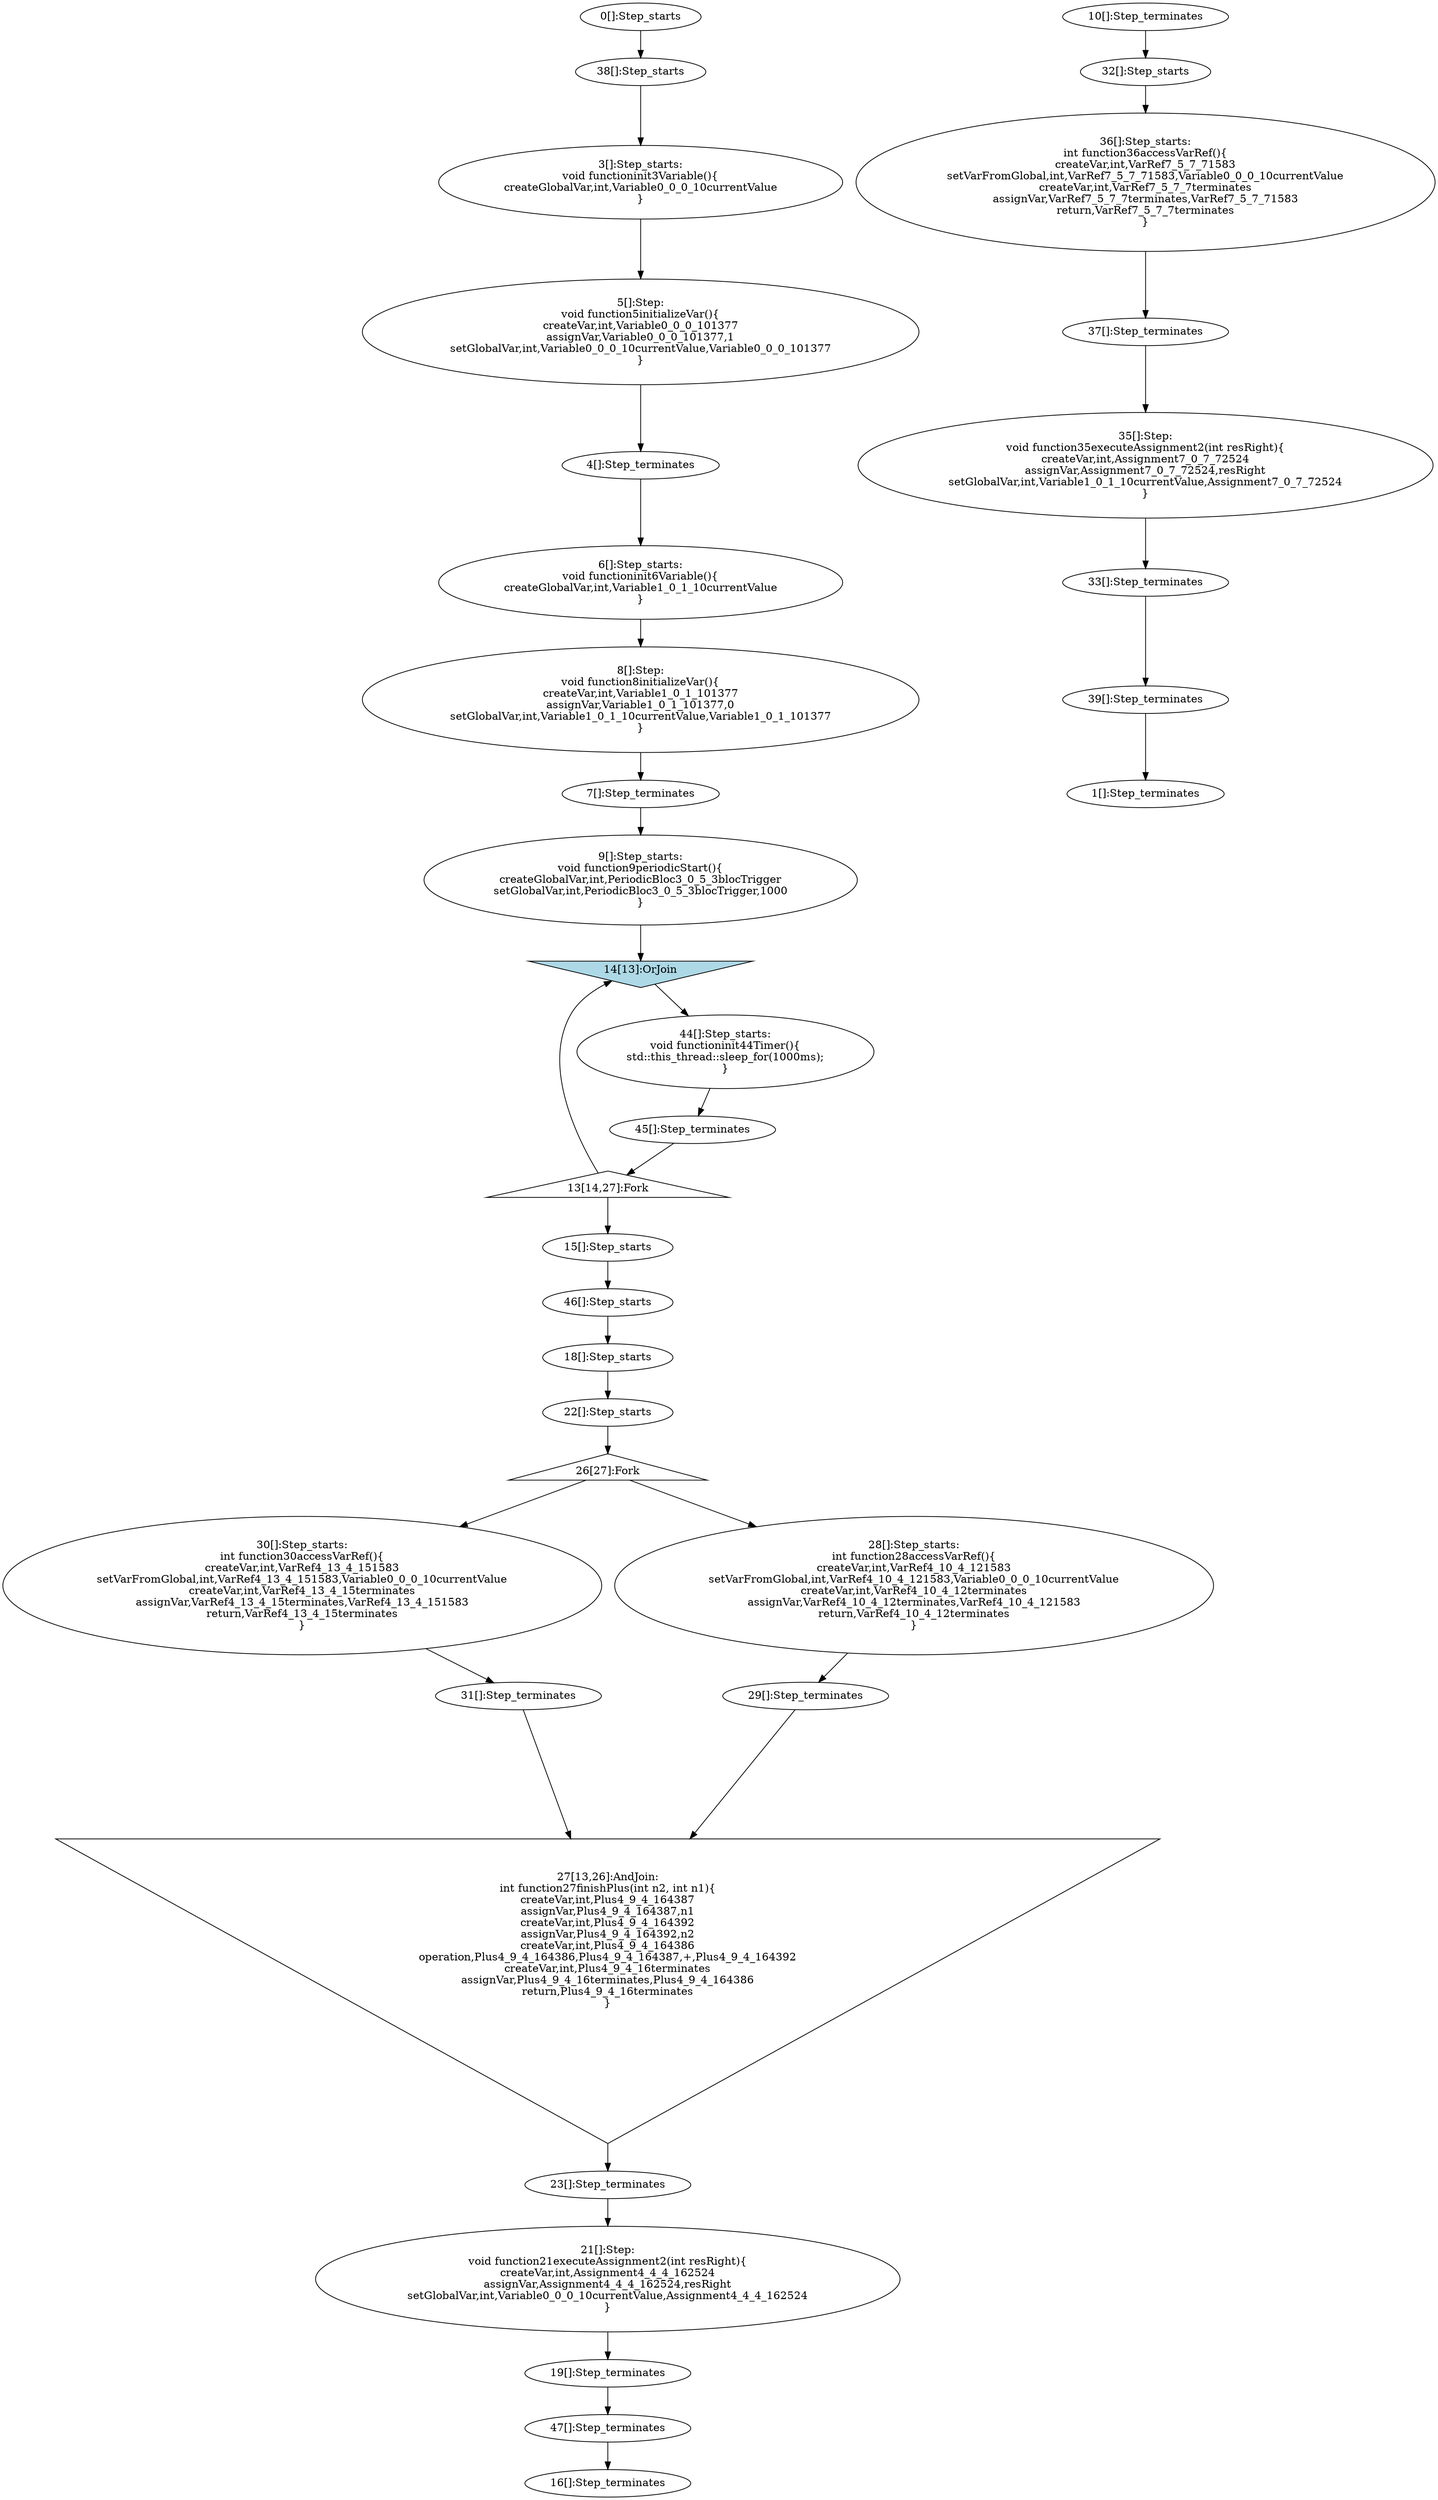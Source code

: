 digraph G {
  "0" [label="0[]:Step_starts" shape="ellipse" ];
  "1" [label="1[]:Step_terminates" shape="ellipse" ];
  "38" [label="38[]:Step_starts" shape="ellipse" ];
  "39" [label="39[]:Step_terminates" shape="ellipse" ];
  "3" [label="3[]:Step_starts:
void functioninit3Variable(){
createGlobalVar,int,Variable0_0_0_10currentValue
}" shape="ellipse" ];
  "4" [label="4[]:Step_terminates" shape="ellipse" ];
  "5" [label="5[]:Step:
void function5initializeVar(){
createVar,int,Variable0_0_0_101377
assignVar,Variable0_0_0_101377,1
setGlobalVar,int,Variable0_0_0_10currentValue,Variable0_0_0_101377
}" shape="ellipse" ];
  "6" [label="6[]:Step_starts:
void functioninit6Variable(){
createGlobalVar,int,Variable1_0_1_10currentValue
}" shape="ellipse" ];
  "7" [label="7[]:Step_terminates" shape="ellipse" ];
  "8" [label="8[]:Step:
void function8initializeVar(){
createVar,int,Variable1_0_1_101377
assignVar,Variable1_0_1_101377,0
setGlobalVar,int,Variable1_0_1_10currentValue,Variable1_0_1_101377
}" shape="ellipse" ];
  "9" [label="9[]:Step_starts:
void function9periodicStart(){
createGlobalVar,int,PeriodicBloc3_0_5_3blocTrigger
setGlobalVar,int,PeriodicBloc3_0_5_3blocTrigger,1000
}" shape="ellipse" ];
  "10" [label="10[]:Step_terminates" shape="ellipse" ];
  "13" [label="13[14,27]:Fork" shape="triangle" ];
  "14" [label="14[13]:OrJoin" shape="invtriangle" style="filled" fillcolor="lightblue"];
  "32" [label="32[]:Step_starts" shape="ellipse" ];
  "33" [label="33[]:Step_terminates" shape="ellipse" ];
  "35" [label="35[]:Step:
void function35executeAssignment2(int resRight){
createVar,int,Assignment7_0_7_72524
assignVar,Assignment7_0_7_72524,resRight
setGlobalVar,int,Variable1_0_1_10currentValue,Assignment7_0_7_72524
}" shape="ellipse" ];
  "44" [label="44[]:Step_starts:
void functioninit44Timer(){
std::this_thread::sleep_for(1000ms);
}" shape="ellipse" ];
  "45" [label="45[]:Step_terminates" shape="ellipse" ];
  "15" [label="15[]:Step_starts" shape="ellipse" ];
  "16" [label="16[]:Step_terminates" shape="ellipse" ];
  "36" [label="36[]:Step_starts:
int function36accessVarRef(){
createVar,int,VarRef7_5_7_71583
setVarFromGlobal,int,VarRef7_5_7_71583,Variable0_0_0_10currentValue
createVar,int,VarRef7_5_7_7terminates
assignVar,VarRef7_5_7_7terminates,VarRef7_5_7_71583
return,VarRef7_5_7_7terminates
}" shape="ellipse" ];
  "37" [label="37[]:Step_terminates" shape="ellipse" ];
  "46" [label="46[]:Step_starts" shape="ellipse" ];
  "47" [label="47[]:Step_terminates" shape="ellipse" ];
  "18" [label="18[]:Step_starts" shape="ellipse" ];
  "19" [label="19[]:Step_terminates" shape="ellipse" ];
  "21" [label="21[]:Step:
void function21executeAssignment2(int resRight){
createVar,int,Assignment4_4_4_162524
assignVar,Assignment4_4_4_162524,resRight
setGlobalVar,int,Variable0_0_0_10currentValue,Assignment4_4_4_162524
}" shape="ellipse" ];
  "22" [label="22[]:Step_starts" shape="ellipse" ];
  "23" [label="23[]:Step_terminates" shape="ellipse" ];
  "26" [label="26[27]:Fork" shape="triangle" ];
  "27" [label="27[13,26]:AndJoin:
int function27finishPlus(int n2, int n1){
createVar,int,Plus4_9_4_164387
assignVar,Plus4_9_4_164387,n1
createVar,int,Plus4_9_4_164392
assignVar,Plus4_9_4_164392,n2
createVar,int,Plus4_9_4_164386
operation,Plus4_9_4_164386,Plus4_9_4_164387,+,Plus4_9_4_164392
createVar,int,Plus4_9_4_16terminates
assignVar,Plus4_9_4_16terminates,Plus4_9_4_164386
return,Plus4_9_4_16terminates
}" shape="invtriangle" ];
  "30" [label="30[]:Step_starts:
int function30accessVarRef(){
createVar,int,VarRef4_13_4_151583
setVarFromGlobal,int,VarRef4_13_4_151583,Variable0_0_0_10currentValue
createVar,int,VarRef4_13_4_15terminates
assignVar,VarRef4_13_4_15terminates,VarRef4_13_4_151583
return,VarRef4_13_4_15terminates
}" shape="ellipse" ];
  "31" [label="31[]:Step_terminates" shape="ellipse" ];
  "28" [label="28[]:Step_starts:
int function28accessVarRef(){
createVar,int,VarRef4_10_4_121583
setVarFromGlobal,int,VarRef4_10_4_121583,Variable0_0_0_10currentValue
createVar,int,VarRef4_10_4_12terminates
assignVar,VarRef4_10_4_12terminates,VarRef4_10_4_121583
return,VarRef4_10_4_12terminates
}" shape="ellipse" ];
  "29" [label="29[]:Step_terminates" shape="ellipse" ];
  "0" -> "38" [label=""];
  "39" -> "1" [label=""];
  "38" -> "3" [label=""];
  "4" -> "6" [label=""];
  "7" -> "9" [label=""];
  "10" -> "32" [label=""];
  "33" -> "39" [label=""];
  "3" -> "5" [label=""];
  "5" -> "4" [label=""];
  "6" -> "8" [label=""];
  "8" -> "7" [label=""];
  "9" -> "14" [label=""];
  "45" -> "13" [label=""];
  "13" -> "15" [label=""];
  "13" -> "14" [label=""];
  "14" -> "44" [label=""];
  "32" -> "36" [label=""];
  "37" -> "35" [label=""];
  "35" -> "33" [label=""];
  "44" -> "45" [label=""];
  "15" -> "46" [label=""];
  "47" -> "16" [label=""];
  "36" -> "37" [label=""];
  "46" -> "18" [label=""];
  "19" -> "47" [label=""];
  "18" -> "22" [label=""];
  "23" -> "21" [label=""];
  "21" -> "19" [label=""];
  "22" -> "26" [label=""];
  "26" -> "30" [label=""];
  "26" -> "28" [label=""];
  "31" -> "27" [label=""];
  "29" -> "27" [label=""];
  "27" -> "23" [label=""];
  "30" -> "31" [label=""];
  "28" -> "29" [label=""];
}